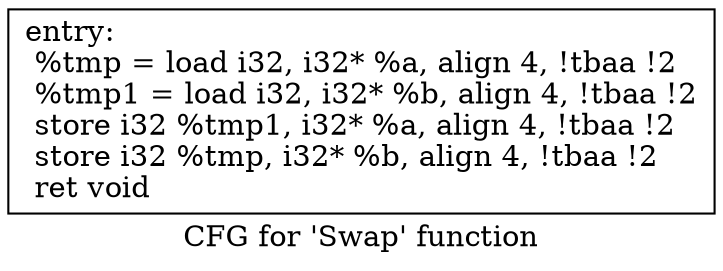 digraph "CFG for 'Swap' function" {
	label="CFG for 'Swap' function";

	Node0xa4194a0 [shape=record,label="{entry:\l  %tmp = load i32, i32* %a, align 4, !tbaa !2\l  %tmp1 = load i32, i32* %b, align 4, !tbaa !2\l  store i32 %tmp1, i32* %a, align 4, !tbaa !2\l  store i32 %tmp, i32* %b, align 4, !tbaa !2\l  ret void\l}"];
}
